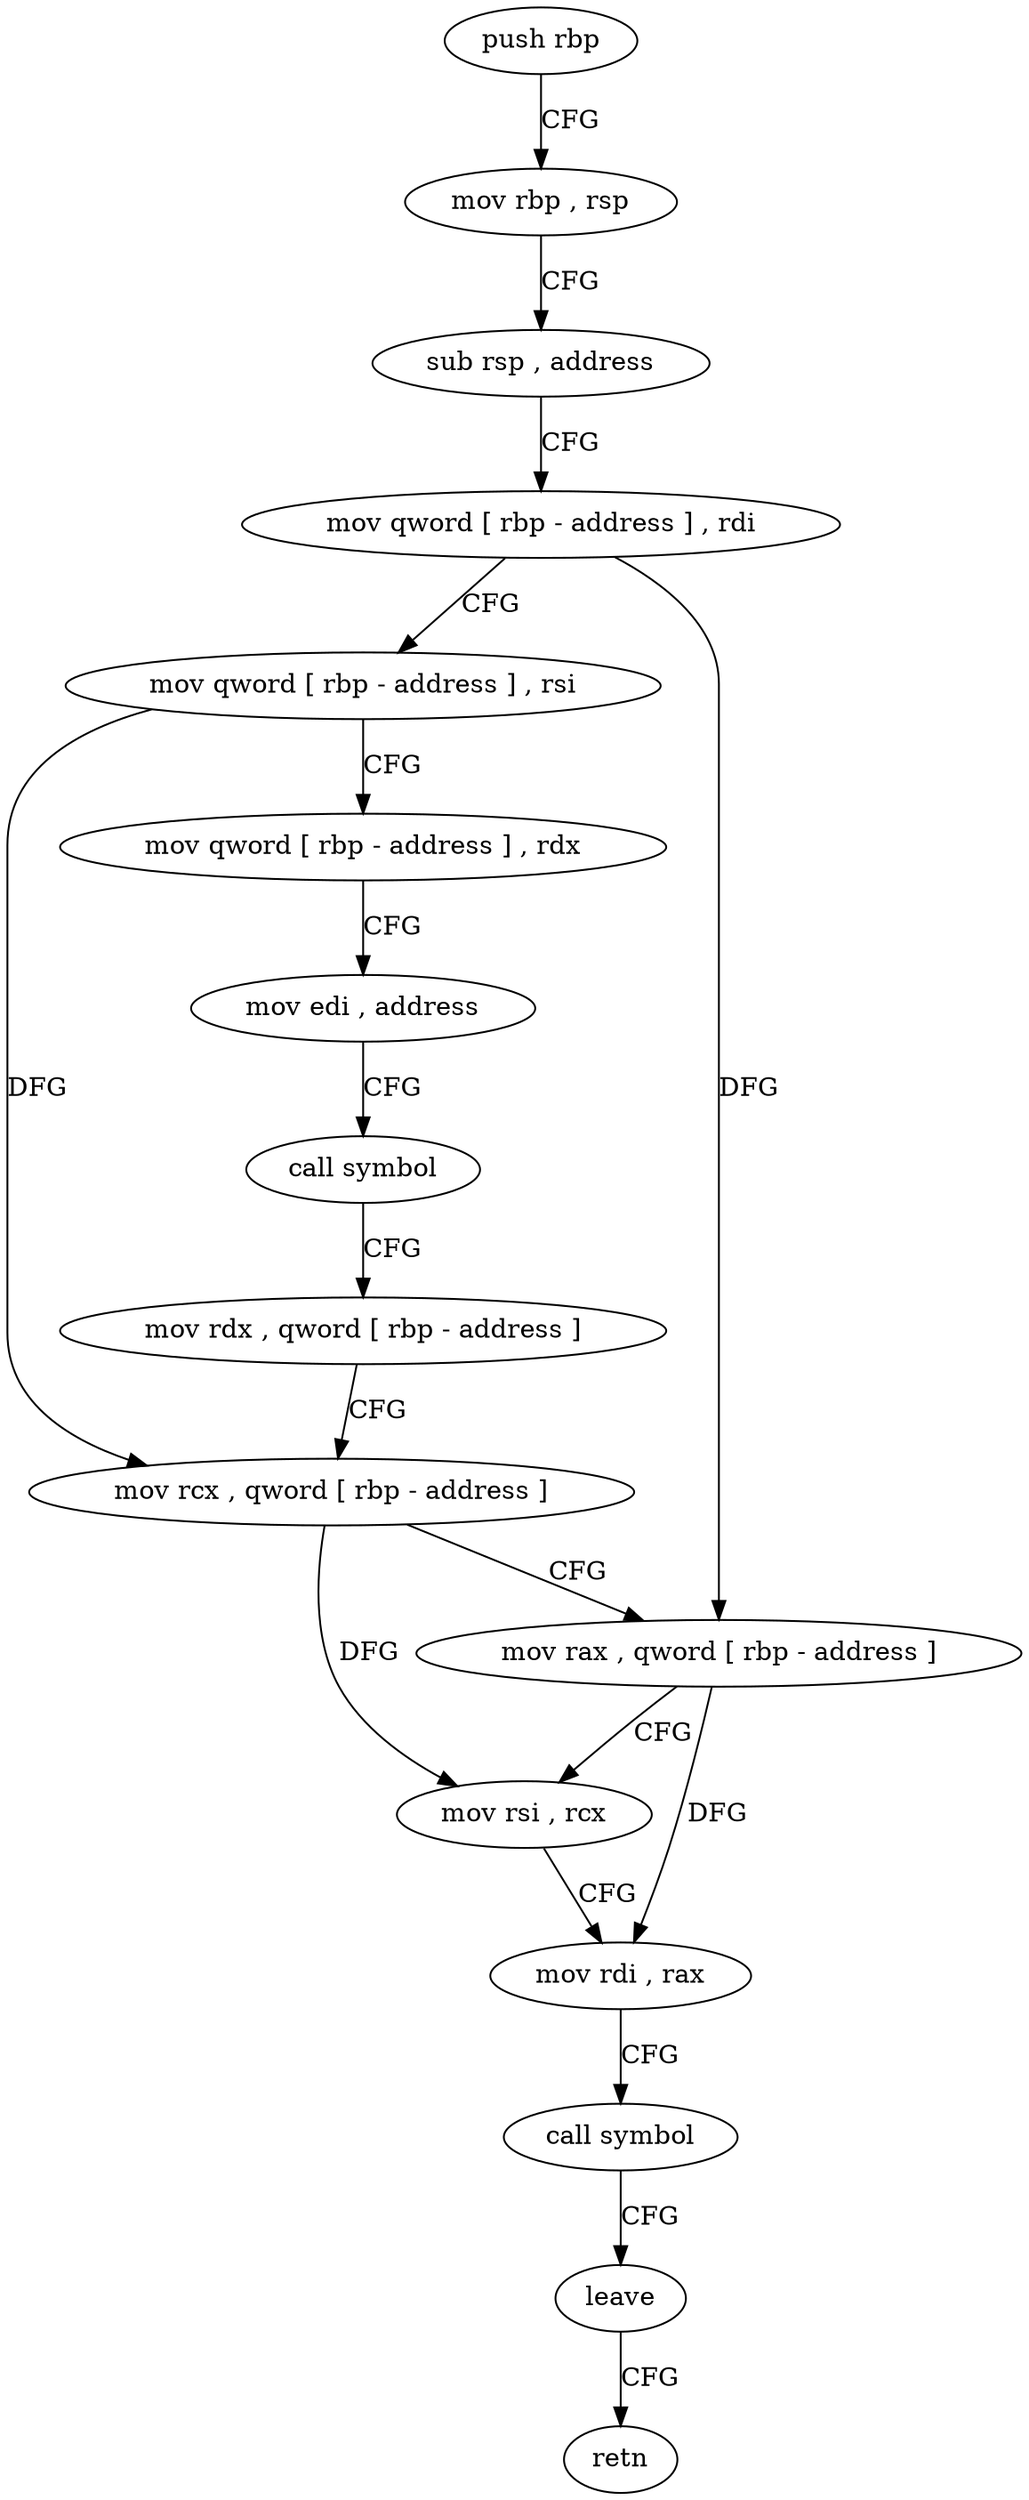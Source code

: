 digraph "func" {
"4258859" [label = "push rbp" ]
"4258860" [label = "mov rbp , rsp" ]
"4258863" [label = "sub rsp , address" ]
"4258867" [label = "mov qword [ rbp - address ] , rdi" ]
"4258871" [label = "mov qword [ rbp - address ] , rsi" ]
"4258875" [label = "mov qword [ rbp - address ] , rdx" ]
"4258879" [label = "mov edi , address" ]
"4258884" [label = "call symbol" ]
"4258889" [label = "mov rdx , qword [ rbp - address ]" ]
"4258893" [label = "mov rcx , qword [ rbp - address ]" ]
"4258897" [label = "mov rax , qword [ rbp - address ]" ]
"4258901" [label = "mov rsi , rcx" ]
"4258904" [label = "mov rdi , rax" ]
"4258907" [label = "call symbol" ]
"4258912" [label = "leave" ]
"4258913" [label = "retn" ]
"4258859" -> "4258860" [ label = "CFG" ]
"4258860" -> "4258863" [ label = "CFG" ]
"4258863" -> "4258867" [ label = "CFG" ]
"4258867" -> "4258871" [ label = "CFG" ]
"4258867" -> "4258897" [ label = "DFG" ]
"4258871" -> "4258875" [ label = "CFG" ]
"4258871" -> "4258893" [ label = "DFG" ]
"4258875" -> "4258879" [ label = "CFG" ]
"4258879" -> "4258884" [ label = "CFG" ]
"4258884" -> "4258889" [ label = "CFG" ]
"4258889" -> "4258893" [ label = "CFG" ]
"4258893" -> "4258897" [ label = "CFG" ]
"4258893" -> "4258901" [ label = "DFG" ]
"4258897" -> "4258901" [ label = "CFG" ]
"4258897" -> "4258904" [ label = "DFG" ]
"4258901" -> "4258904" [ label = "CFG" ]
"4258904" -> "4258907" [ label = "CFG" ]
"4258907" -> "4258912" [ label = "CFG" ]
"4258912" -> "4258913" [ label = "CFG" ]
}
